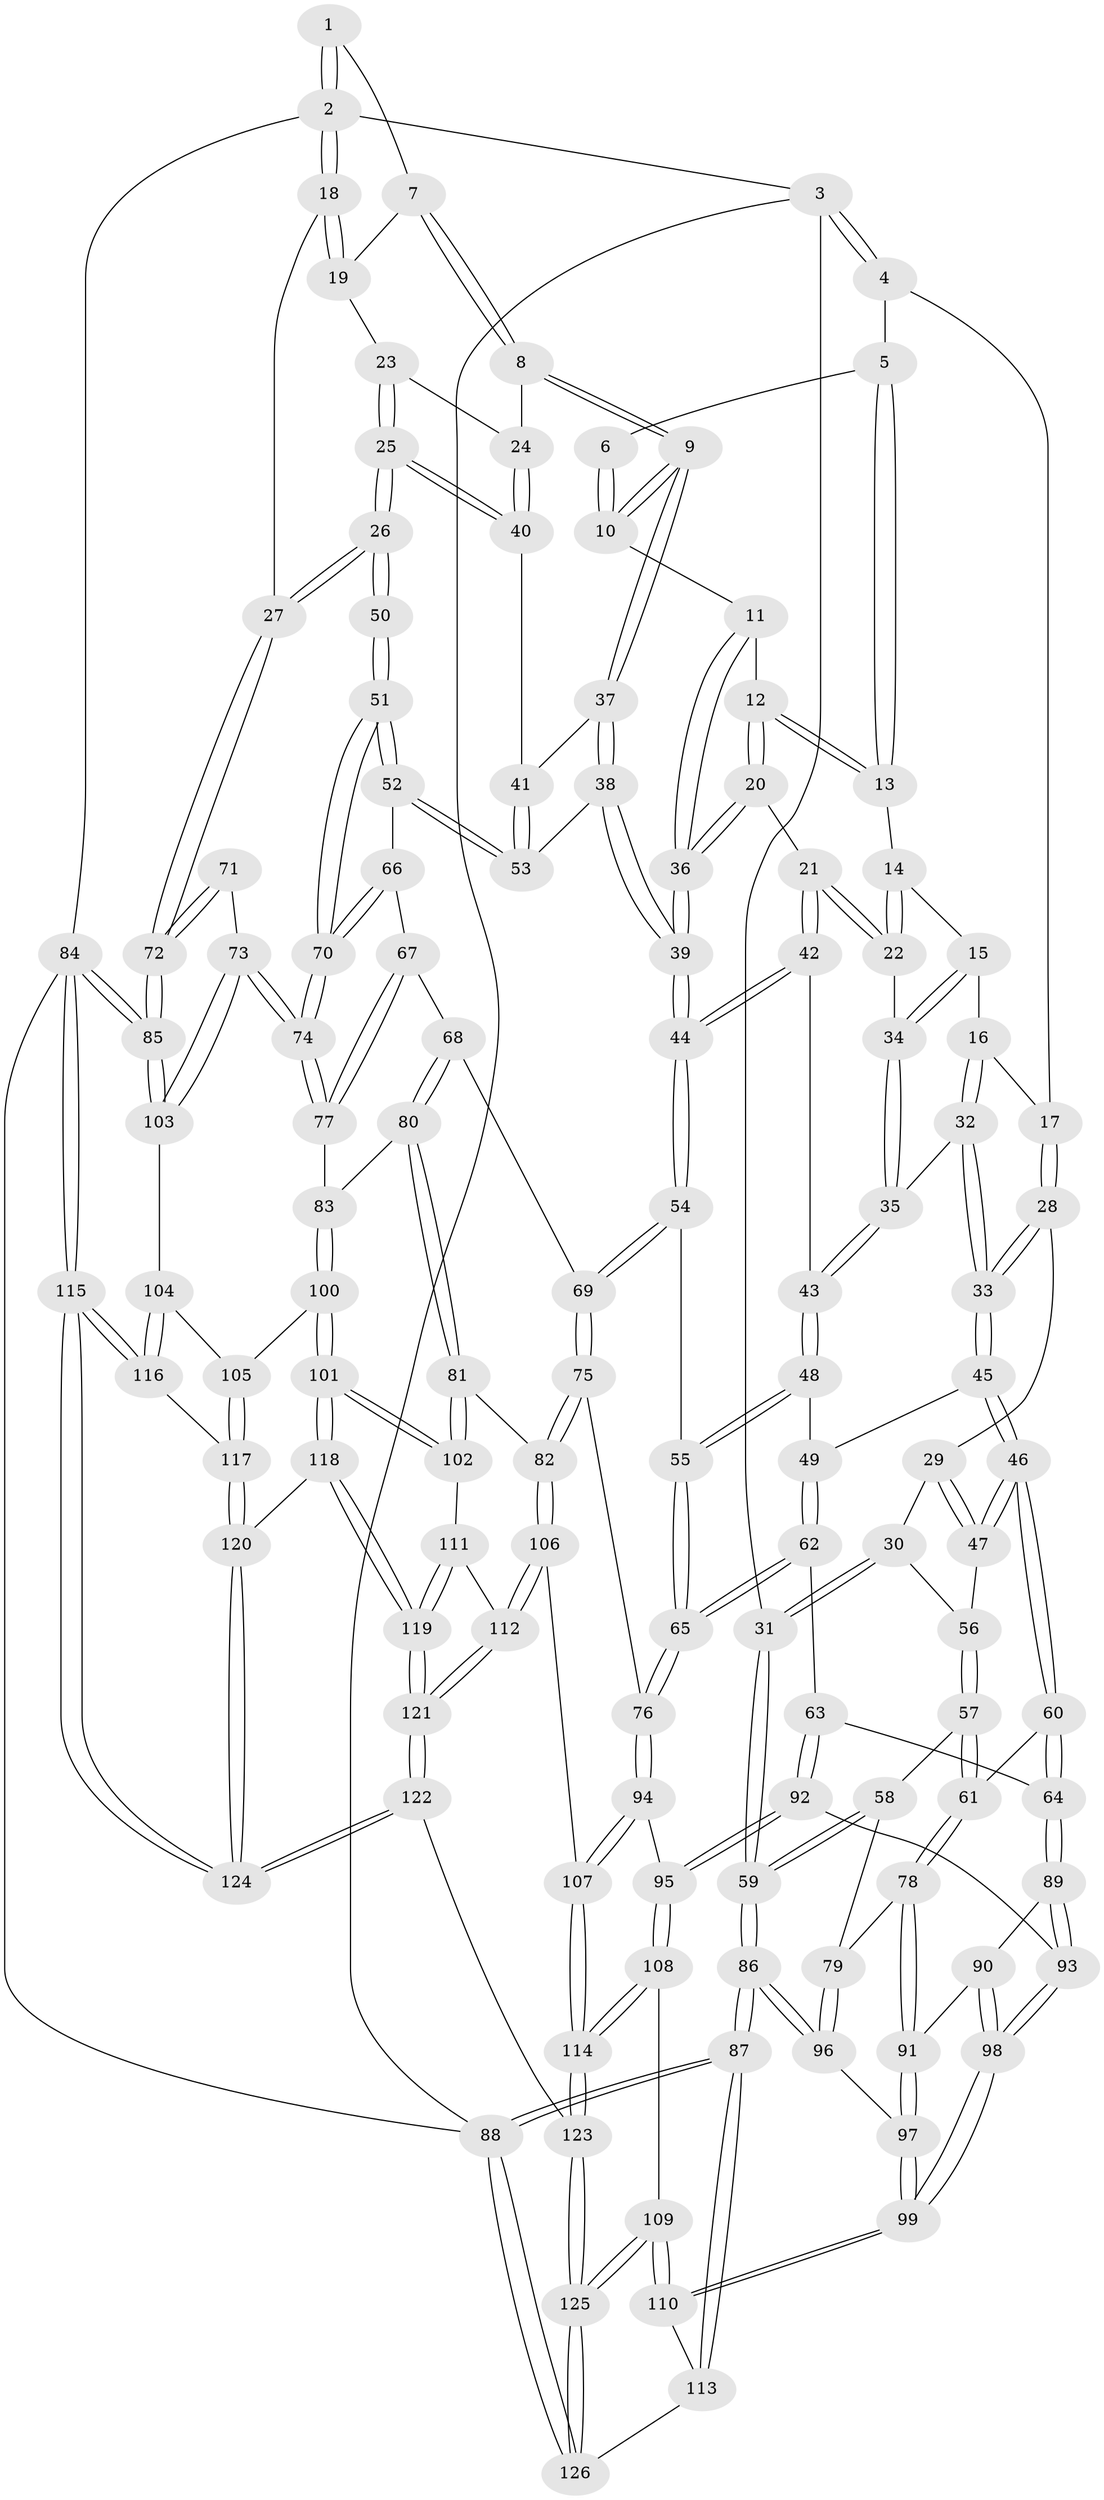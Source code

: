 // Generated by graph-tools (version 1.1) at 2025/27/03/15/25 16:27:56]
// undirected, 126 vertices, 312 edges
graph export_dot {
graph [start="1"]
  node [color=gray90,style=filled];
  1 [pos="+0.916591574234388+0"];
  2 [pos="+1+0"];
  3 [pos="+0+0"];
  4 [pos="+0.22241379244502146+0"];
  5 [pos="+0.5839909277113655+0"];
  6 [pos="+0.7166244151409231+0"];
  7 [pos="+0.8912812473879695+0.018824104021446762"];
  8 [pos="+0.8231422264595423+0.1441413368675876"];
  9 [pos="+0.7727124449508902+0.15481381426311053"];
  10 [pos="+0.7402488810615012+0.12424727826332836"];
  11 [pos="+0.7102813470405513+0.12887567255415092"];
  12 [pos="+0.5817801558849276+0.10025901825178343"];
  13 [pos="+0.5602742466289569+0"];
  14 [pos="+0.45797665048396113+0.07248903179423519"];
  15 [pos="+0.3749399995252937+0.08977014810130626"];
  16 [pos="+0.36187652971791767+0.08213340480817277"];
  17 [pos="+0.2851035279146635+0.010441059270328354"];
  18 [pos="+1+0.16872359406613355"];
  19 [pos="+0.9279146135777144+0.08278344644217343"];
  20 [pos="+0.5528058287359516+0.1647302442903367"];
  21 [pos="+0.5118409959946705+0.18359804017072645"];
  22 [pos="+0.5056622313481295+0.17956699490064193"];
  23 [pos="+0.9279939025205991+0.0954854156398386"];
  24 [pos="+0.8799037846766038+0.1698422664723755"];
  25 [pos="+1+0.26276321593771695"];
  26 [pos="+1+0.26367154310923446"];
  27 [pos="+1+0.25741258157276103"];
  28 [pos="+0.212406840477657+0.1996743635537886"];
  29 [pos="+0.1347473499341925+0.20555889408821368"];
  30 [pos="+0+0.12175006075030821"];
  31 [pos="+0+0.049949713249074185"];
  32 [pos="+0.3097230917662593+0.2458100654648673"];
  33 [pos="+0.2617289124370412+0.244068761062125"];
  34 [pos="+0.4079679209854458+0.15402720893898933"];
  35 [pos="+0.35195904476319145+0.25625611311712554"];
  36 [pos="+0.622104942807944+0.21959537177711824"];
  37 [pos="+0.7457945837858126+0.32561289973404833"];
  38 [pos="+0.7169685192112528+0.35686351796286836"];
  39 [pos="+0.6929461837193875+0.3723710677077254"];
  40 [pos="+0.9978065264307512+0.26644265030081754"];
  41 [pos="+0.9705555433993445+0.2818275468800616"];
  42 [pos="+0.4749042480141951+0.2996140344640395"];
  43 [pos="+0.4262520633797531+0.32069466008304676"];
  44 [pos="+0.6850856106554098+0.3830430672995624"];
  45 [pos="+0.22969304917278743+0.4048516730832534"];
  46 [pos="+0.19293349167517604+0.4218018308570079"];
  47 [pos="+0.14517320503771208+0.4009303569138089"];
  48 [pos="+0.4079083646744181+0.37875261520181175"];
  49 [pos="+0.30899513276964874+0.4254794839769748"];
  50 [pos="+0.9343218902512904+0.47752264598328215"];
  51 [pos="+0.915838741459904+0.4787985846338639"];
  52 [pos="+0.9145932777316426+0.4776522936126951"];
  53 [pos="+0.8993600637727505+0.4337689837113357"];
  54 [pos="+0.6844779555916429+0.3867138910569245"];
  55 [pos="+0.47129570558258543+0.48250095823728983"];
  56 [pos="+0.09509613471470203+0.40102490508136507"];
  57 [pos="+0.045646085381655356+0.4546152653003762"];
  58 [pos="+0+0.48729011927025384"];
  59 [pos="+0+0.5009408839358309"];
  60 [pos="+0.18084181337362465+0.5404808393582554"];
  61 [pos="+0.12440877183830253+0.5683442467968164"];
  62 [pos="+0.3367619731103443+0.5464429690284531"];
  63 [pos="+0.2680397238211506+0.5804584844226516"];
  64 [pos="+0.22570434761046732+0.5726820408006871"];
  65 [pos="+0.45407290783964344+0.5869492376778944"];
  66 [pos="+0.8251174339773589+0.4934069128640625"];
  67 [pos="+0.7534774542115202+0.4836318068912806"];
  68 [pos="+0.6992781996247682+0.4594505832708636"];
  69 [pos="+0.6975330935537591+0.45613254494763106"];
  70 [pos="+0.8994905349062344+0.6218632565740981"];
  71 [pos="+0.9941859268317519+0.5128860595778231"];
  72 [pos="+1+0.5417056318629326"];
  73 [pos="+0.9186477012619837+0.6400257683085419"];
  74 [pos="+0.8995295663167902+0.6258031330681976"];
  75 [pos="+0.48568394301163365+0.6210746132433859"];
  76 [pos="+0.4697467127429325+0.617756081967538"];
  77 [pos="+0.8758541118615638+0.6252778050353275"];
  78 [pos="+0.10859429084533272+0.5843985701184481"];
  79 [pos="+0.1006309297287033+0.589024137008051"];
  80 [pos="+0.7045173092862133+0.6171292595631942"];
  81 [pos="+0.6765241268862437+0.6534999442409719"];
  82 [pos="+0.5449441180239881+0.6561952970063955"];
  83 [pos="+0.8151541004113309+0.6411534311344967"];
  84 [pos="+1+1"];
  85 [pos="+1+0.693971001541214"];
  86 [pos="+0+0.7126255921188329"];
  87 [pos="+0+1"];
  88 [pos="+0+1"];
  89 [pos="+0.20477275900049946+0.6581666545583568"];
  90 [pos="+0.1704997171564708+0.6642393849720809"];
  91 [pos="+0.16903745807292025+0.6640828599905984"];
  92 [pos="+0.3003482694392902+0.6893550528713329"];
  93 [pos="+0.2351396150054011+0.7037580848029413"];
  94 [pos="+0.4131198625144281+0.69736440099432"];
  95 [pos="+0.37091061151198335+0.727347589655465"];
  96 [pos="+0.035617724053625656+0.6692734098113164"];
  97 [pos="+0.1046779881799813+0.7233362963064247"];
  98 [pos="+0.19228615861093754+0.761476164924965"];
  99 [pos="+0.16405453372263923+0.8101538736221578"];
  100 [pos="+0.7802764165705817+0.7731859323078486"];
  101 [pos="+0.7628625115252513+0.7799372328217464"];
  102 [pos="+0.701463491213833+0.7564765413366376"];
  103 [pos="+0.9714650931092652+0.6920943451518564"];
  104 [pos="+0.9523892881316381+0.7169806891693565"];
  105 [pos="+0.8108307524555965+0.7751528845677215"];
  106 [pos="+0.5639662313756892+0.7525535207017366"];
  107 [pos="+0.5059373325930581+0.8068529649203788"];
  108 [pos="+0.3623946301923221+0.7582701632475713"];
  109 [pos="+0.1925876687974731+0.8559497277633281"];
  110 [pos="+0.16819338350621565+0.8462788907521297"];
  111 [pos="+0.6817740249399243+0.7728023263393394"];
  112 [pos="+0.6291771229988595+0.8011086048060514"];
  113 [pos="+0.15282420953167616+0.8547797844819092"];
  114 [pos="+0.4855379007801162+1"];
  115 [pos="+1+1"];
  116 [pos="+0.9163072204852875+0.8721467917491302"];
  117 [pos="+0.8761384574512345+0.8646583727167205"];
  118 [pos="+0.7682029765361958+0.8906651875392186"];
  119 [pos="+0.7083025735881686+0.9303942860552614"];
  120 [pos="+0.7842917598959833+0.8952503584532243"];
  121 [pos="+0.5203315586635598+1"];
  122 [pos="+0.5094458927230989+1"];
  123 [pos="+0.49176965127772443+1"];
  124 [pos="+1+1"];
  125 [pos="+0.44637555967513265+1"];
  126 [pos="+0.18197705522448215+1"];
  1 -- 2;
  1 -- 2;
  1 -- 7;
  2 -- 3;
  2 -- 18;
  2 -- 18;
  2 -- 84;
  3 -- 4;
  3 -- 4;
  3 -- 31;
  3 -- 88;
  4 -- 5;
  4 -- 17;
  5 -- 6;
  5 -- 13;
  5 -- 13;
  6 -- 10;
  6 -- 10;
  7 -- 8;
  7 -- 8;
  7 -- 19;
  8 -- 9;
  8 -- 9;
  8 -- 24;
  9 -- 10;
  9 -- 10;
  9 -- 37;
  9 -- 37;
  10 -- 11;
  11 -- 12;
  11 -- 36;
  11 -- 36;
  12 -- 13;
  12 -- 13;
  12 -- 20;
  12 -- 20;
  13 -- 14;
  14 -- 15;
  14 -- 22;
  14 -- 22;
  15 -- 16;
  15 -- 34;
  15 -- 34;
  16 -- 17;
  16 -- 32;
  16 -- 32;
  17 -- 28;
  17 -- 28;
  18 -- 19;
  18 -- 19;
  18 -- 27;
  19 -- 23;
  20 -- 21;
  20 -- 36;
  20 -- 36;
  21 -- 22;
  21 -- 22;
  21 -- 42;
  21 -- 42;
  22 -- 34;
  23 -- 24;
  23 -- 25;
  23 -- 25;
  24 -- 40;
  24 -- 40;
  25 -- 26;
  25 -- 26;
  25 -- 40;
  25 -- 40;
  26 -- 27;
  26 -- 27;
  26 -- 50;
  26 -- 50;
  27 -- 72;
  27 -- 72;
  28 -- 29;
  28 -- 33;
  28 -- 33;
  29 -- 30;
  29 -- 47;
  29 -- 47;
  30 -- 31;
  30 -- 31;
  30 -- 56;
  31 -- 59;
  31 -- 59;
  32 -- 33;
  32 -- 33;
  32 -- 35;
  33 -- 45;
  33 -- 45;
  34 -- 35;
  34 -- 35;
  35 -- 43;
  35 -- 43;
  36 -- 39;
  36 -- 39;
  37 -- 38;
  37 -- 38;
  37 -- 41;
  38 -- 39;
  38 -- 39;
  38 -- 53;
  39 -- 44;
  39 -- 44;
  40 -- 41;
  41 -- 53;
  41 -- 53;
  42 -- 43;
  42 -- 44;
  42 -- 44;
  43 -- 48;
  43 -- 48;
  44 -- 54;
  44 -- 54;
  45 -- 46;
  45 -- 46;
  45 -- 49;
  46 -- 47;
  46 -- 47;
  46 -- 60;
  46 -- 60;
  47 -- 56;
  48 -- 49;
  48 -- 55;
  48 -- 55;
  49 -- 62;
  49 -- 62;
  50 -- 51;
  50 -- 51;
  51 -- 52;
  51 -- 52;
  51 -- 70;
  51 -- 70;
  52 -- 53;
  52 -- 53;
  52 -- 66;
  54 -- 55;
  54 -- 69;
  54 -- 69;
  55 -- 65;
  55 -- 65;
  56 -- 57;
  56 -- 57;
  57 -- 58;
  57 -- 61;
  57 -- 61;
  58 -- 59;
  58 -- 59;
  58 -- 79;
  59 -- 86;
  59 -- 86;
  60 -- 61;
  60 -- 64;
  60 -- 64;
  61 -- 78;
  61 -- 78;
  62 -- 63;
  62 -- 65;
  62 -- 65;
  63 -- 64;
  63 -- 92;
  63 -- 92;
  64 -- 89;
  64 -- 89;
  65 -- 76;
  65 -- 76;
  66 -- 67;
  66 -- 70;
  66 -- 70;
  67 -- 68;
  67 -- 77;
  67 -- 77;
  68 -- 69;
  68 -- 80;
  68 -- 80;
  69 -- 75;
  69 -- 75;
  70 -- 74;
  70 -- 74;
  71 -- 72;
  71 -- 72;
  71 -- 73;
  72 -- 85;
  72 -- 85;
  73 -- 74;
  73 -- 74;
  73 -- 103;
  73 -- 103;
  74 -- 77;
  74 -- 77;
  75 -- 76;
  75 -- 82;
  75 -- 82;
  76 -- 94;
  76 -- 94;
  77 -- 83;
  78 -- 79;
  78 -- 91;
  78 -- 91;
  79 -- 96;
  79 -- 96;
  80 -- 81;
  80 -- 81;
  80 -- 83;
  81 -- 82;
  81 -- 102;
  81 -- 102;
  82 -- 106;
  82 -- 106;
  83 -- 100;
  83 -- 100;
  84 -- 85;
  84 -- 85;
  84 -- 115;
  84 -- 115;
  84 -- 88;
  85 -- 103;
  85 -- 103;
  86 -- 87;
  86 -- 87;
  86 -- 96;
  86 -- 96;
  87 -- 88;
  87 -- 88;
  87 -- 113;
  87 -- 113;
  88 -- 126;
  88 -- 126;
  89 -- 90;
  89 -- 93;
  89 -- 93;
  90 -- 91;
  90 -- 98;
  90 -- 98;
  91 -- 97;
  91 -- 97;
  92 -- 93;
  92 -- 95;
  92 -- 95;
  93 -- 98;
  93 -- 98;
  94 -- 95;
  94 -- 107;
  94 -- 107;
  95 -- 108;
  95 -- 108;
  96 -- 97;
  97 -- 99;
  97 -- 99;
  98 -- 99;
  98 -- 99;
  99 -- 110;
  99 -- 110;
  100 -- 101;
  100 -- 101;
  100 -- 105;
  101 -- 102;
  101 -- 102;
  101 -- 118;
  101 -- 118;
  102 -- 111;
  103 -- 104;
  104 -- 105;
  104 -- 116;
  104 -- 116;
  105 -- 117;
  105 -- 117;
  106 -- 107;
  106 -- 112;
  106 -- 112;
  107 -- 114;
  107 -- 114;
  108 -- 109;
  108 -- 114;
  108 -- 114;
  109 -- 110;
  109 -- 110;
  109 -- 125;
  109 -- 125;
  110 -- 113;
  111 -- 112;
  111 -- 119;
  111 -- 119;
  112 -- 121;
  112 -- 121;
  113 -- 126;
  114 -- 123;
  114 -- 123;
  115 -- 116;
  115 -- 116;
  115 -- 124;
  115 -- 124;
  116 -- 117;
  117 -- 120;
  117 -- 120;
  118 -- 119;
  118 -- 119;
  118 -- 120;
  119 -- 121;
  119 -- 121;
  120 -- 124;
  120 -- 124;
  121 -- 122;
  121 -- 122;
  122 -- 123;
  122 -- 124;
  122 -- 124;
  123 -- 125;
  123 -- 125;
  125 -- 126;
  125 -- 126;
}
